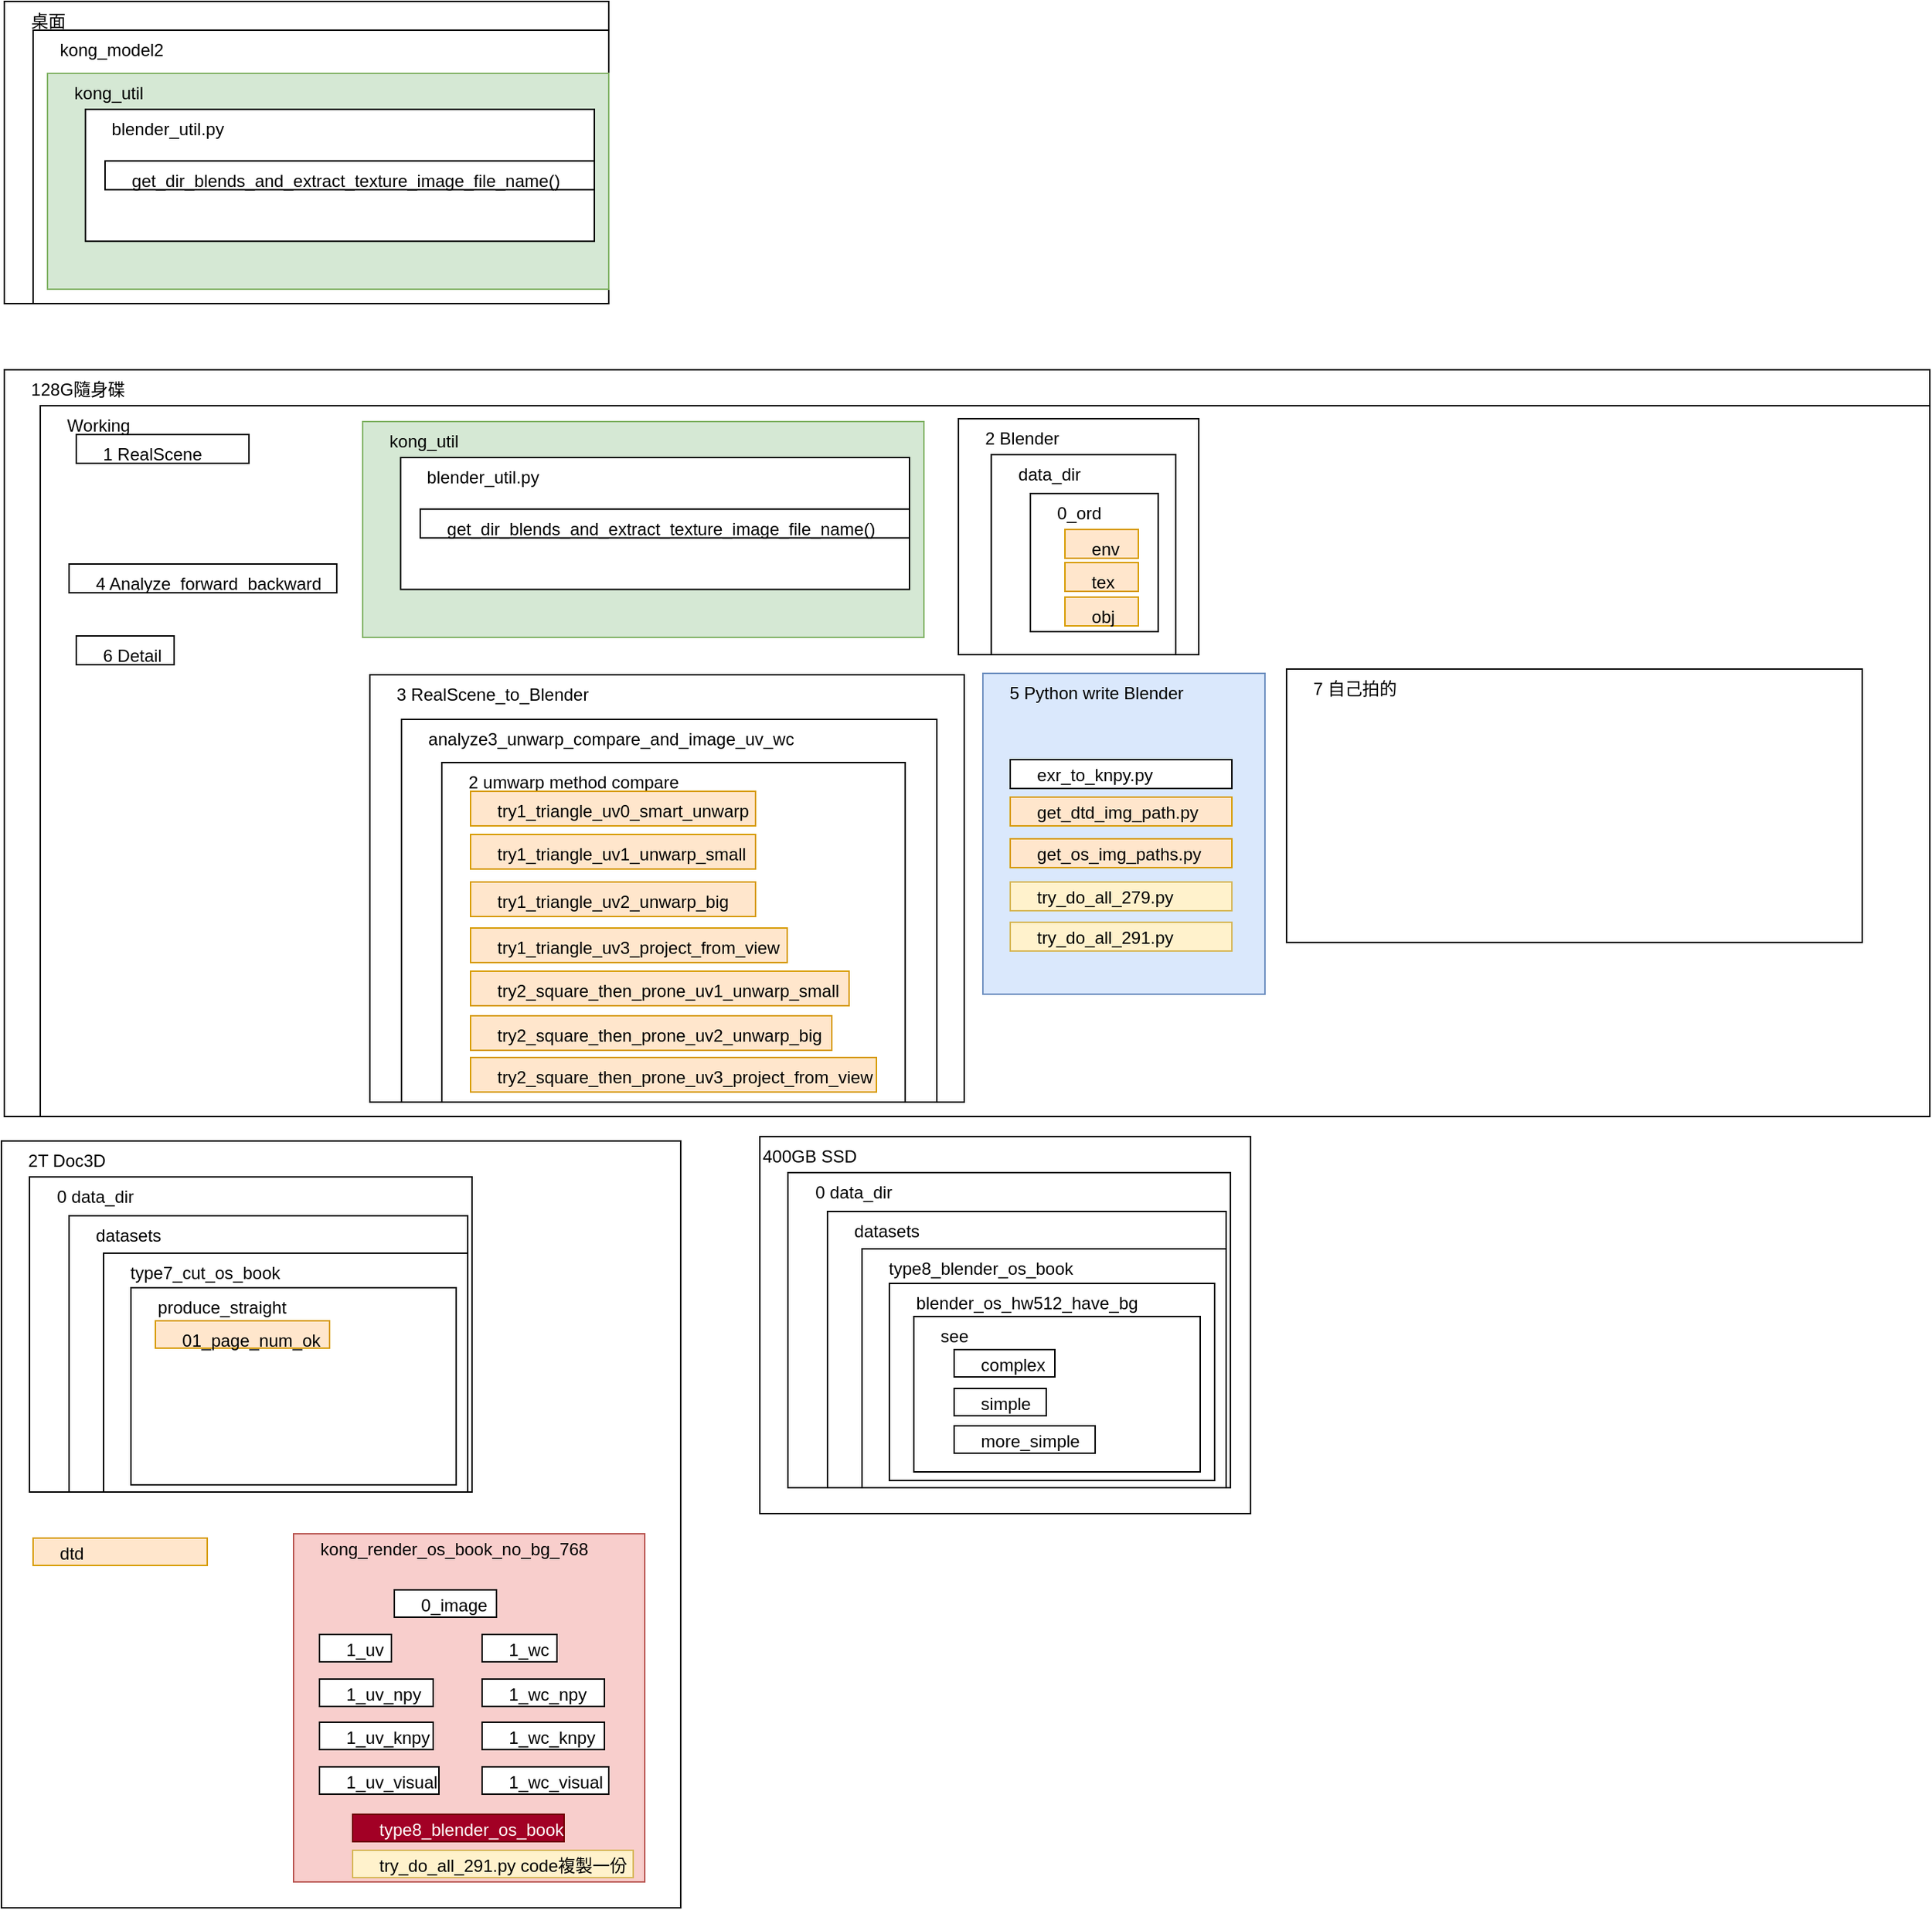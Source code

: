 <mxfile version="15.2.7" type="device"><diagram id="shYHUpJ4Gk1YDNhxxJJf" name="第1頁"><mxGraphModel dx="813" dy="1639" grid="1" gridSize="1" guides="1" tooltips="1" connect="1" arrows="1" fold="1" page="1" pageScale="1" pageWidth="827" pageHeight="1169" math="0" shadow="0"><root><mxCell id="0"/><mxCell id="1" parent="0"/><mxCell id="G3m_WxN0Bgb3e29I5bKy-13" value="&amp;nbsp; &amp;nbsp; &amp;nbsp;桌面" style="rounded=0;whiteSpace=wrap;html=1;container=1;verticalAlign=top;align=left;" parent="1" vertex="1"><mxGeometry x="130" y="-107" width="420" height="210" as="geometry"/></mxCell><mxCell id="G3m_WxN0Bgb3e29I5bKy-1" value="&amp;nbsp; &amp;nbsp; &amp;nbsp;kong_model2" style="rounded=0;whiteSpace=wrap;html=1;container=1;verticalAlign=top;align=left;" parent="G3m_WxN0Bgb3e29I5bKy-13" vertex="1"><mxGeometry x="20" y="20" width="400" height="190" as="geometry"/></mxCell><mxCell id="G3m_WxN0Bgb3e29I5bKy-2" value="&amp;nbsp; &amp;nbsp; &amp;nbsp;kong_util" style="rounded=0;whiteSpace=wrap;html=1;container=1;verticalAlign=top;align=left;fillColor=#d5e8d4;strokeColor=#82b366;" parent="G3m_WxN0Bgb3e29I5bKy-1" vertex="1"><mxGeometry x="10" y="30" width="390" height="150" as="geometry"/></mxCell><mxCell id="G3m_WxN0Bgb3e29I5bKy-3" value="&amp;nbsp; &amp;nbsp; &amp;nbsp;blender_util.py" style="rounded=0;whiteSpace=wrap;html=1;container=1;verticalAlign=top;align=left;" parent="G3m_WxN0Bgb3e29I5bKy-2" vertex="1"><mxGeometry x="26.364" y="25" width="353.636" height="91.667" as="geometry"/></mxCell><mxCell id="G3m_WxN0Bgb3e29I5bKy-5" value="&amp;nbsp; &amp;nbsp; &amp;nbsp;get_dir_blends_and_extract_texture_image_file_name()" style="rounded=0;whiteSpace=wrap;html=1;container=1;verticalAlign=top;align=left;" parent="G3m_WxN0Bgb3e29I5bKy-3" vertex="1"><mxGeometry x="13.636" y="35.83" width="340" height="20" as="geometry"/></mxCell><mxCell id="G3m_WxN0Bgb3e29I5bKy-53" value="&amp;nbsp; &amp;nbsp; &amp;nbsp;2T Doc3D" style="rounded=0;whiteSpace=wrap;html=1;container=1;verticalAlign=top;align=left;" parent="1" vertex="1"><mxGeometry x="128" y="685" width="472" height="533" as="geometry"/></mxCell><mxCell id="G3m_WxN0Bgb3e29I5bKy-54" value="&amp;nbsp; &amp;nbsp; &amp;nbsp;0 data_dir" style="rounded=0;whiteSpace=wrap;html=1;container=1;verticalAlign=top;align=left;" parent="G3m_WxN0Bgb3e29I5bKy-53" vertex="1"><mxGeometry x="19.5" y="25" width="307.5" height="219" as="geometry"><mxRectangle x="19.5" y="25" width="98" height="19" as="alternateBounds"/></mxGeometry></mxCell><mxCell id="G3m_WxN0Bgb3e29I5bKy-55" value="&amp;nbsp; &amp;nbsp; &amp;nbsp;datasets" style="rounded=0;whiteSpace=wrap;html=1;container=1;verticalAlign=top;align=left;" parent="G3m_WxN0Bgb3e29I5bKy-54" vertex="1"><mxGeometry x="27.5" y="27" width="277" height="192" as="geometry"><mxRectangle x="27.5" y="27" width="76" height="19" as="alternateBounds"/></mxGeometry></mxCell><mxCell id="G3m_WxN0Bgb3e29I5bKy-56" value="&amp;nbsp; &amp;nbsp; &amp;nbsp;type7_cut_os_book" style="rounded=0;whiteSpace=wrap;html=1;container=1;verticalAlign=top;align=left;" parent="G3m_WxN0Bgb3e29I5bKy-55" vertex="1"><mxGeometry x="24" y="26" width="253" height="166" as="geometry"><mxRectangle x="24" y="26" width="127" height="19" as="alternateBounds"/></mxGeometry></mxCell><mxCell id="G3m_WxN0Bgb3e29I5bKy-57" value="&amp;nbsp; &amp;nbsp; &amp;nbsp;produce_straight" style="rounded=0;whiteSpace=wrap;html=1;container=1;verticalAlign=top;align=left;" parent="G3m_WxN0Bgb3e29I5bKy-56" vertex="1"><mxGeometry x="19" y="24" width="226" height="137" as="geometry"><mxRectangle x="19" y="24" width="130" height="19" as="alternateBounds"/></mxGeometry></mxCell><mxCell id="G3m_WxN0Bgb3e29I5bKy-58" value="&amp;nbsp; &amp;nbsp; &amp;nbsp;01_page_num_ok" style="rounded=0;whiteSpace=wrap;html=1;container=1;verticalAlign=top;align=left;fillColor=#ffe6cc;strokeColor=#d79b00;" parent="G3m_WxN0Bgb3e29I5bKy-57" vertex="1" collapsed="1"><mxGeometry x="17" y="23" width="121" height="19" as="geometry"><mxRectangle x="17" y="23" width="171" height="85" as="alternateBounds"/></mxGeometry></mxCell><mxCell id="G3m_WxN0Bgb3e29I5bKy-97" value="&amp;nbsp; &amp;nbsp; &amp;nbsp;dtd" style="rounded=0;whiteSpace=wrap;html=1;container=1;verticalAlign=top;align=left;fillColor=#ffe6cc;strokeColor=#d79b00;spacingTop=-3;" parent="G3m_WxN0Bgb3e29I5bKy-53" vertex="1" collapsed="1"><mxGeometry x="22" y="276" width="121" height="19" as="geometry"><mxRectangle x="22" y="276" width="171" height="85" as="alternateBounds"/></mxGeometry></mxCell><mxCell id="G3m_WxN0Bgb3e29I5bKy-98" value="&amp;nbsp; &amp;nbsp; &amp;nbsp;kong_render_os_book_no_bg_768" style="rounded=0;whiteSpace=wrap;html=1;container=1;verticalAlign=top;align=left;fillColor=#f8cecc;strokeColor=#b85450;spacingTop=-3;" parent="G3m_WxN0Bgb3e29I5bKy-53" vertex="1"><mxGeometry x="203" y="273" width="244" height="242" as="geometry"><mxRectangle x="203" y="273" width="220" height="19" as="alternateBounds"/></mxGeometry></mxCell><mxCell id="G3m_WxN0Bgb3e29I5bKy-100" value="&amp;nbsp; &amp;nbsp; &amp;nbsp;1_uv" style="rounded=0;whiteSpace=wrap;html=1;container=1;verticalAlign=top;align=left;spacingTop=-3;" parent="G3m_WxN0Bgb3e29I5bKy-98" vertex="1" collapsed="1"><mxGeometry x="18" y="70" width="50" height="19" as="geometry"><mxRectangle x="234" y="311" width="208" height="104" as="alternateBounds"/></mxGeometry></mxCell><mxCell id="G3m_WxN0Bgb3e29I5bKy-101" value="&amp;nbsp; &amp;nbsp; &amp;nbsp;1_uv_knpy" style="rounded=0;whiteSpace=wrap;html=1;container=1;verticalAlign=top;align=left;spacingTop=-3;" parent="G3m_WxN0Bgb3e29I5bKy-98" vertex="1" collapsed="1"><mxGeometry x="18" y="131" width="79" height="19" as="geometry"><mxRectangle x="234" y="311" width="208" height="104" as="alternateBounds"/></mxGeometry></mxCell><mxCell id="G3m_WxN0Bgb3e29I5bKy-102" value="&amp;nbsp; &amp;nbsp; &amp;nbsp;1_wc_knpy" style="rounded=0;whiteSpace=wrap;html=1;container=1;verticalAlign=top;align=left;spacingTop=-3;" parent="G3m_WxN0Bgb3e29I5bKy-98" vertex="1" collapsed="1"><mxGeometry x="131" y="131" width="85" height="19" as="geometry"><mxRectangle x="234" y="311" width="208" height="104" as="alternateBounds"/></mxGeometry></mxCell><mxCell id="G3m_WxN0Bgb3e29I5bKy-103" value="&amp;nbsp; &amp;nbsp; &amp;nbsp;1_wc" style="rounded=0;whiteSpace=wrap;html=1;container=1;verticalAlign=top;align=left;spacingTop=-3;" parent="G3m_WxN0Bgb3e29I5bKy-98" vertex="1" collapsed="1"><mxGeometry x="131" y="70" width="52" height="19" as="geometry"><mxRectangle x="234" y="311" width="208" height="104" as="alternateBounds"/></mxGeometry></mxCell><mxCell id="G3m_WxN0Bgb3e29I5bKy-104" value="&amp;nbsp; &amp;nbsp; &amp;nbsp;1_uv_npy" style="rounded=0;whiteSpace=wrap;html=1;container=1;verticalAlign=top;align=left;spacingTop=-3;" parent="G3m_WxN0Bgb3e29I5bKy-98" vertex="1" collapsed="1"><mxGeometry x="18" y="101" width="79" height="19" as="geometry"><mxRectangle x="234" y="311" width="208" height="104" as="alternateBounds"/></mxGeometry></mxCell><mxCell id="G3m_WxN0Bgb3e29I5bKy-105" value="&amp;nbsp; &amp;nbsp; &amp;nbsp;1_wc_npy" style="rounded=0;whiteSpace=wrap;html=1;container=1;verticalAlign=top;align=left;spacingTop=-3;" parent="G3m_WxN0Bgb3e29I5bKy-98" vertex="1" collapsed="1"><mxGeometry x="131" y="101" width="85" height="19" as="geometry"><mxRectangle x="234" y="311" width="208" height="104" as="alternateBounds"/></mxGeometry></mxCell><mxCell id="G3m_WxN0Bgb3e29I5bKy-106" value="&amp;nbsp; &amp;nbsp; &amp;nbsp;1_uv_visual" style="rounded=0;whiteSpace=wrap;html=1;container=1;verticalAlign=top;align=left;spacingTop=-3;" parent="G3m_WxN0Bgb3e29I5bKy-98" vertex="1" collapsed="1"><mxGeometry x="18" y="162" width="83" height="19" as="geometry"><mxRectangle x="234" y="311" width="208" height="104" as="alternateBounds"/></mxGeometry></mxCell><mxCell id="G3m_WxN0Bgb3e29I5bKy-107" value="&amp;nbsp; &amp;nbsp; &amp;nbsp;1_wc_visual" style="rounded=0;whiteSpace=wrap;html=1;container=1;verticalAlign=top;align=left;spacingTop=-3;" parent="G3m_WxN0Bgb3e29I5bKy-98" vertex="1" collapsed="1"><mxGeometry x="131" y="162" width="88" height="19" as="geometry"><mxRectangle x="234" y="311" width="208" height="104" as="alternateBounds"/></mxGeometry></mxCell><mxCell id="G3m_WxN0Bgb3e29I5bKy-108" value="&amp;nbsp; &amp;nbsp; &amp;nbsp;0_image" style="rounded=0;whiteSpace=wrap;html=1;container=1;verticalAlign=top;align=left;spacingTop=-3;" parent="G3m_WxN0Bgb3e29I5bKy-98" vertex="1" collapsed="1"><mxGeometry x="70" y="39" width="71" height="19" as="geometry"><mxRectangle x="234" y="311" width="208" height="104" as="alternateBounds"/></mxGeometry></mxCell><mxCell id="G3m_WxN0Bgb3e29I5bKy-109" value="&amp;nbsp; &amp;nbsp; &amp;nbsp;type8_blender_os_book" style="rounded=0;whiteSpace=wrap;html=1;container=1;verticalAlign=top;align=left;spacingTop=-3;fillColor=#a20025;strokeColor=#6F0000;fontColor=#ffffff;" parent="G3m_WxN0Bgb3e29I5bKy-98" vertex="1" collapsed="1"><mxGeometry x="41" y="195" width="147" height="19" as="geometry"><mxRectangle x="234" y="311" width="208" height="104" as="alternateBounds"/></mxGeometry></mxCell><mxCell id="G3m_WxN0Bgb3e29I5bKy-110" value="&amp;nbsp; &amp;nbsp; &amp;nbsp;try_do_all_291.py code複製一份" style="rounded=0;whiteSpace=wrap;html=1;container=1;verticalAlign=top;align=left;spacingTop=-3;fillColor=#fff2cc;strokeColor=#d6b656;" parent="G3m_WxN0Bgb3e29I5bKy-98" vertex="1" collapsed="1"><mxGeometry x="41" y="220" width="195" height="19" as="geometry"><mxRectangle x="234" y="311" width="208" height="104" as="alternateBounds"/></mxGeometry></mxCell><mxCell id="G3m_WxN0Bgb3e29I5bKy-17" value="&amp;nbsp; &amp;nbsp; &amp;nbsp;128G隨身碟" style="rounded=0;whiteSpace=wrap;html=1;container=1;verticalAlign=top;align=left;" parent="1" vertex="1"><mxGeometry x="130" y="149" width="1338" height="519" as="geometry"/></mxCell><mxCell id="G3m_WxN0Bgb3e29I5bKy-9" value="&amp;nbsp; &amp;nbsp; &amp;nbsp;Working" style="rounded=0;whiteSpace=wrap;html=1;container=1;verticalAlign=top;align=left;" parent="G3m_WxN0Bgb3e29I5bKy-17" vertex="1"><mxGeometry x="25" y="25" width="1313" height="494" as="geometry"><mxRectangle x="25" y="25" width="88" height="19" as="alternateBounds"/></mxGeometry></mxCell><mxCell id="G3m_WxN0Bgb3e29I5bKy-10" value="&amp;nbsp; &amp;nbsp; &amp;nbsp;kong_util" style="rounded=0;whiteSpace=wrap;html=1;container=1;verticalAlign=top;align=left;fillColor=#d5e8d4;strokeColor=#82b366;" parent="G3m_WxN0Bgb3e29I5bKy-9" vertex="1"><mxGeometry x="224" y="11" width="390" height="150" as="geometry"><mxRectangle x="224" y="11" width="100" height="20" as="alternateBounds"/></mxGeometry></mxCell><mxCell id="G3m_WxN0Bgb3e29I5bKy-11" value="&amp;nbsp; &amp;nbsp; &amp;nbsp;blender_util.py" style="rounded=0;whiteSpace=wrap;html=1;container=1;verticalAlign=top;align=left;" parent="G3m_WxN0Bgb3e29I5bKy-10" vertex="1"><mxGeometry x="26.364" y="25" width="353.636" height="91.667" as="geometry"/></mxCell><mxCell id="G3m_WxN0Bgb3e29I5bKy-12" value="&amp;nbsp; &amp;nbsp; &amp;nbsp;get_dir_blends_and_extract_texture_image_file_name()" style="rounded=0;whiteSpace=wrap;html=1;container=1;verticalAlign=top;align=left;" parent="G3m_WxN0Bgb3e29I5bKy-11" vertex="1"><mxGeometry x="13.636" y="35.83" width="340" height="20" as="geometry"/></mxCell><mxCell id="G3m_WxN0Bgb3e29I5bKy-21" value="&amp;nbsp; &amp;nbsp; &amp;nbsp;1 RealScene" style="rounded=0;whiteSpace=wrap;html=1;container=1;verticalAlign=top;align=left;" parent="G3m_WxN0Bgb3e29I5bKy-9" vertex="1" collapsed="1"><mxGeometry x="25.0" y="20" width="120" height="20" as="geometry"><mxRectangle x="25.0" y="20" width="400" height="190" as="alternateBounds"/></mxGeometry></mxCell><mxCell id="G3m_WxN0Bgb3e29I5bKy-29" value="&amp;nbsp; &amp;nbsp; &amp;nbsp;2 Blender" style="rounded=0;whiteSpace=wrap;html=1;container=1;verticalAlign=top;align=left;" parent="G3m_WxN0Bgb3e29I5bKy-9" vertex="1"><mxGeometry x="638" y="9" width="167" height="164" as="geometry"><mxRectangle x="353" y="17" width="120" height="20" as="alternateBounds"/></mxGeometry></mxCell><mxCell id="G3m_WxN0Bgb3e29I5bKy-111" value="     data_dir" style="rounded=0;whiteSpace=wrap;container=1;verticalAlign=top;align=left;" parent="G3m_WxN0Bgb3e29I5bKy-29" vertex="1"><mxGeometry x="22.81" y="25" width="128.19" height="139" as="geometry"><mxRectangle x="26" y="27" width="69" height="20" as="alternateBounds"/></mxGeometry></mxCell><mxCell id="G3m_WxN0Bgb3e29I5bKy-112" value="     0_ord" style="rounded=0;whiteSpace=wrap;container=1;verticalAlign=top;align=left;" parent="G3m_WxN0Bgb3e29I5bKy-111" vertex="1"><mxGeometry x="27.2" y="27" width="88.8" height="96" as="geometry"><mxRectangle x="27.2" y="27" width="69" height="20" as="alternateBounds"/></mxGeometry></mxCell><mxCell id="G3m_WxN0Bgb3e29I5bKy-113" value="     env" style="rounded=0;whiteSpace=wrap;container=1;verticalAlign=top;align=left;fillColor=#ffe6cc;strokeColor=#d79b00;" parent="G3m_WxN0Bgb3e29I5bKy-112" vertex="1" collapsed="1"><mxGeometry x="23.99" y="25" width="51.01" height="20" as="geometry"><mxRectangle x="54.19" y="55" width="350.99" height="84" as="alternateBounds"/></mxGeometry></mxCell><mxCell id="G3m_WxN0Bgb3e29I5bKy-114" value="     tex" style="rounded=0;whiteSpace=wrap;container=1;verticalAlign=top;align=left;fillColor=#ffe6cc;strokeColor=#d79b00;" parent="G3m_WxN0Bgb3e29I5bKy-112" vertex="1" collapsed="1"><mxGeometry x="23.99" y="48" width="51.01" height="20" as="geometry"><mxRectangle x="54.19" y="55" width="350.99" height="84" as="alternateBounds"/></mxGeometry></mxCell><mxCell id="G3m_WxN0Bgb3e29I5bKy-115" value="     obj" style="rounded=0;whiteSpace=wrap;container=1;verticalAlign=top;align=left;fillColor=#ffe6cc;strokeColor=#d79b00;" parent="G3m_WxN0Bgb3e29I5bKy-112" vertex="1" collapsed="1"><mxGeometry x="23.99" y="72" width="51.01" height="20" as="geometry"><mxRectangle x="54.19" y="55" width="350.99" height="84" as="alternateBounds"/></mxGeometry></mxCell><mxCell id="G3m_WxN0Bgb3e29I5bKy-33" value="&amp;nbsp; &amp;nbsp; &amp;nbsp;3 RealScene_to_Blender" style="rounded=0;whiteSpace=wrap;html=1;container=1;verticalAlign=top;align=left;" parent="G3m_WxN0Bgb3e29I5bKy-9" vertex="1"><mxGeometry x="229" y="187" width="413" height="297" as="geometry"><mxRectangle x="229" y="76" width="155" height="24" as="alternateBounds"/></mxGeometry></mxCell><mxCell id="G3m_WxN0Bgb3e29I5bKy-60" value="&amp;nbsp; &amp;nbsp; &amp;nbsp;analyze3_unwarp_compare_and_image_uv_wc" style="rounded=0;whiteSpace=wrap;html=1;container=1;verticalAlign=top;align=left;" parent="G3m_WxN0Bgb3e29I5bKy-33" vertex="1"><mxGeometry x="22" y="31" width="372" height="266" as="geometry"><mxRectangle x="22" y="31" width="274" height="24" as="alternateBounds"/></mxGeometry></mxCell><mxCell id="G3m_WxN0Bgb3e29I5bKy-61" value="&amp;nbsp; &amp;nbsp; &amp;nbsp;2 umwarp method compare" style="rounded=0;whiteSpace=wrap;html=1;container=1;verticalAlign=top;align=left;" parent="G3m_WxN0Bgb3e29I5bKy-60" vertex="1"><mxGeometry x="28" y="30" width="322" height="236" as="geometry"><mxRectangle x="28" y="30" width="213" height="24" as="alternateBounds"/></mxGeometry></mxCell><mxCell id="G3m_WxN0Bgb3e29I5bKy-65" value="&amp;nbsp; &amp;nbsp; &amp;nbsp;try1_triangle_uv0_smart_unwarp" style="rounded=0;whiteSpace=wrap;html=1;container=1;verticalAlign=top;align=left;fillColor=#ffe6cc;strokeColor=#d79b00;" parent="G3m_WxN0Bgb3e29I5bKy-61" vertex="1" collapsed="1"><mxGeometry x="20" y="20" width="198" height="24" as="geometry"><mxRectangle x="27" y="25" width="378" height="164" as="alternateBounds"/></mxGeometry></mxCell><mxCell id="G3m_WxN0Bgb3e29I5bKy-66" value="&amp;nbsp; &amp;nbsp; &amp;nbsp;try1_triangle_uv1_unwarp_small" style="rounded=0;whiteSpace=wrap;html=1;container=1;verticalAlign=top;align=left;fillColor=#ffe6cc;strokeColor=#d79b00;" parent="G3m_WxN0Bgb3e29I5bKy-61" vertex="1" collapsed="1"><mxGeometry x="20" y="50" width="198" height="24" as="geometry"><mxRectangle x="27" y="25" width="378" height="164" as="alternateBounds"/></mxGeometry></mxCell><mxCell id="G3m_WxN0Bgb3e29I5bKy-67" value="&amp;nbsp; &amp;nbsp; &amp;nbsp;try1_triangle_uv2_unwarp_big" style="rounded=0;whiteSpace=wrap;html=1;container=1;verticalAlign=top;align=left;fillColor=#ffe6cc;strokeColor=#d79b00;" parent="G3m_WxN0Bgb3e29I5bKy-61" vertex="1" collapsed="1"><mxGeometry x="20" y="83" width="198" height="24" as="geometry"><mxRectangle x="27" y="25" width="378" height="164" as="alternateBounds"/></mxGeometry></mxCell><mxCell id="G3m_WxN0Bgb3e29I5bKy-68" value="&amp;nbsp; &amp;nbsp; &amp;nbsp;try1_triangle_uv3_project_from_view" style="rounded=0;whiteSpace=wrap;html=1;container=1;verticalAlign=top;align=left;fillColor=#ffe6cc;strokeColor=#d79b00;" parent="G3m_WxN0Bgb3e29I5bKy-61" vertex="1" collapsed="1"><mxGeometry x="20" y="115" width="220" height="24" as="geometry"><mxRectangle x="27" y="25" width="378" height="164" as="alternateBounds"/></mxGeometry></mxCell><mxCell id="G3m_WxN0Bgb3e29I5bKy-69" value="&amp;nbsp; &amp;nbsp; &amp;nbsp;try2_square_then_prone_uv1_unwarp_small" style="rounded=0;whiteSpace=wrap;html=1;container=1;verticalAlign=top;align=left;fillColor=#ffe6cc;strokeColor=#d79b00;" parent="G3m_WxN0Bgb3e29I5bKy-61" vertex="1" collapsed="1"><mxGeometry x="20" y="145" width="263" height="24" as="geometry"><mxRectangle x="27" y="25" width="378" height="164" as="alternateBounds"/></mxGeometry></mxCell><mxCell id="G3m_WxN0Bgb3e29I5bKy-70" value="&amp;nbsp; &amp;nbsp; &amp;nbsp;try2_square_then_prone_uv2_unwarp_big" style="rounded=0;whiteSpace=wrap;html=1;container=1;verticalAlign=top;align=left;fillColor=#ffe6cc;strokeColor=#d79b00;" parent="G3m_WxN0Bgb3e29I5bKy-61" vertex="1" collapsed="1"><mxGeometry x="20" y="176" width="251" height="24" as="geometry"><mxRectangle x="27" y="25" width="378" height="164" as="alternateBounds"/></mxGeometry></mxCell><mxCell id="G3m_WxN0Bgb3e29I5bKy-71" value="&amp;nbsp; &amp;nbsp; &amp;nbsp;try2_square_then_prone_uv3_project_from_view" style="rounded=0;whiteSpace=wrap;html=1;container=1;verticalAlign=top;align=left;fillColor=#ffe6cc;strokeColor=#d79b00;" parent="G3m_WxN0Bgb3e29I5bKy-61" vertex="1" collapsed="1"><mxGeometry x="20" y="205" width="282" height="24" as="geometry"><mxRectangle x="27" y="25" width="378" height="164" as="alternateBounds"/></mxGeometry></mxCell><mxCell id="G3m_WxN0Bgb3e29I5bKy-37" value="&amp;nbsp; &amp;nbsp; &amp;nbsp;4 Analyze_forward_backward" style="rounded=0;whiteSpace=wrap;html=1;container=1;verticalAlign=top;align=left;" parent="G3m_WxN0Bgb3e29I5bKy-9" vertex="1" collapsed="1"><mxGeometry x="20" y="110" width="186" height="20" as="geometry"><mxRectangle x="220" y="12" width="400" height="190" as="alternateBounds"/></mxGeometry></mxCell><mxCell id="G3m_WxN0Bgb3e29I5bKy-45" value="&amp;nbsp; &amp;nbsp; &amp;nbsp;6 Detail" style="rounded=0;whiteSpace=wrap;html=1;container=1;verticalAlign=top;align=left;" parent="G3m_WxN0Bgb3e29I5bKy-9" vertex="1" collapsed="1"><mxGeometry x="25" y="160" width="68" height="20" as="geometry"><mxRectangle x="25" y="160" width="400" height="190" as="alternateBounds"/></mxGeometry></mxCell><mxCell id="G3m_WxN0Bgb3e29I5bKy-41" value="&amp;nbsp; &amp;nbsp; &amp;nbsp;5 Python write Blender" style="rounded=0;whiteSpace=wrap;html=1;container=1;verticalAlign=top;align=left;fillColor=#dae8fc;strokeColor=#6c8ebf;" parent="G3m_WxN0Bgb3e29I5bKy-9" vertex="1"><mxGeometry x="655" y="186" width="196" height="223" as="geometry"><mxRectangle x="18" y="193" width="154" height="20" as="alternateBounds"/></mxGeometry></mxCell><mxCell id="G3m_WxN0Bgb3e29I5bKy-92" value="&amp;nbsp; &amp;nbsp; &amp;nbsp;try_do_all_291.py" style="rounded=0;whiteSpace=wrap;html=1;container=1;verticalAlign=top;align=left;spacingTop=-3;fillColor=#fff2cc;strokeColor=#d6b656;" parent="G3m_WxN0Bgb3e29I5bKy-41" vertex="1" collapsed="1"><mxGeometry x="19" y="173" width="154" height="20" as="geometry"><mxRectangle x="19" y="33" width="400" height="190" as="alternateBounds"/></mxGeometry></mxCell><mxCell id="G3m_WxN0Bgb3e29I5bKy-93" value="&amp;nbsp; &amp;nbsp; &amp;nbsp;try_do_all_279.py" style="rounded=0;whiteSpace=wrap;html=1;container=1;verticalAlign=top;align=left;spacingTop=-3;fillColor=#fff2cc;strokeColor=#d6b656;" parent="G3m_WxN0Bgb3e29I5bKy-41" vertex="1" collapsed="1"><mxGeometry x="19" y="145" width="154" height="20" as="geometry"><mxRectangle x="19" y="33" width="400" height="190" as="alternateBounds"/></mxGeometry></mxCell><mxCell id="G3m_WxN0Bgb3e29I5bKy-94" value="&amp;nbsp; &amp;nbsp; &amp;nbsp;get_os_img_paths.py" style="rounded=0;whiteSpace=wrap;html=1;container=1;verticalAlign=top;align=left;spacingTop=-3;fillColor=#ffe6cc;strokeColor=#d79b00;" parent="G3m_WxN0Bgb3e29I5bKy-41" vertex="1" collapsed="1"><mxGeometry x="19" y="115" width="154" height="20" as="geometry"><mxRectangle x="19" y="33" width="400" height="190" as="alternateBounds"/></mxGeometry></mxCell><mxCell id="G3m_WxN0Bgb3e29I5bKy-95" value="&amp;nbsp; &amp;nbsp; &amp;nbsp;get_dtd_img_path.py" style="rounded=0;whiteSpace=wrap;html=1;container=1;verticalAlign=top;align=left;spacingTop=-3;fillColor=#ffe6cc;strokeColor=#d79b00;" parent="G3m_WxN0Bgb3e29I5bKy-41" vertex="1" collapsed="1"><mxGeometry x="19" y="86" width="154" height="20" as="geometry"><mxRectangle x="19" y="33" width="400" height="190" as="alternateBounds"/></mxGeometry></mxCell><mxCell id="G3m_WxN0Bgb3e29I5bKy-96" value="&amp;nbsp; &amp;nbsp; &amp;nbsp;exr_to_knpy.py" style="rounded=0;whiteSpace=wrap;html=1;container=1;verticalAlign=top;align=left;spacingTop=-3;" parent="G3m_WxN0Bgb3e29I5bKy-41" vertex="1" collapsed="1"><mxGeometry x="19" y="60" width="154" height="20" as="geometry"><mxRectangle x="19" y="33" width="400" height="190" as="alternateBounds"/></mxGeometry></mxCell><mxCell id="G3m_WxN0Bgb3e29I5bKy-49" value="&amp;nbsp; &amp;nbsp; &amp;nbsp;7 自己拍的" style="rounded=0;whiteSpace=wrap;html=1;container=1;verticalAlign=top;align=left;" parent="G3m_WxN0Bgb3e29I5bKy-9" vertex="1"><mxGeometry x="866" y="183" width="400" height="190" as="geometry"><mxRectangle x="495" y="78" width="83" height="20" as="alternateBounds"/></mxGeometry></mxCell><mxCell id="HkTrrs6W32nUQu-JVerr-1" value="400GB SSD" style="rounded=0;whiteSpace=wrap;html=1;container=1;verticalAlign=top;align=left;" vertex="1" parent="1"><mxGeometry x="655" y="682" width="341" height="262" as="geometry"/></mxCell><mxCell id="HkTrrs6W32nUQu-JVerr-2" value="&amp;nbsp; &amp;nbsp; &amp;nbsp;0 data_dir" style="rounded=0;whiteSpace=wrap;html=1;container=1;verticalAlign=top;align=left;" vertex="1" parent="HkTrrs6W32nUQu-JVerr-1"><mxGeometry x="19.5" y="25" width="307.5" height="219" as="geometry"><mxRectangle x="19.5" y="25" width="98" height="19" as="alternateBounds"/></mxGeometry></mxCell><mxCell id="HkTrrs6W32nUQu-JVerr-3" value="&amp;nbsp; &amp;nbsp; &amp;nbsp;datasets" style="rounded=0;whiteSpace=wrap;html=1;container=1;verticalAlign=top;align=left;" vertex="1" parent="HkTrrs6W32nUQu-JVerr-2"><mxGeometry x="27.5" y="27" width="277" height="192" as="geometry"><mxRectangle x="27.5" y="27" width="76" height="19" as="alternateBounds"/></mxGeometry></mxCell><mxCell id="HkTrrs6W32nUQu-JVerr-4" value="&amp;nbsp; &amp;nbsp; &amp;nbsp;type8_blender_os_book" style="rounded=0;whiteSpace=wrap;html=1;container=1;verticalAlign=top;align=left;" vertex="1" parent="HkTrrs6W32nUQu-JVerr-3"><mxGeometry x="24" y="26" width="253" height="166" as="geometry"><mxRectangle x="24" y="26" width="127" height="19" as="alternateBounds"/></mxGeometry></mxCell><mxCell id="HkTrrs6W32nUQu-JVerr-5" value="&amp;nbsp; &amp;nbsp; &amp;nbsp;blender_os_hw512_have_bg" style="rounded=0;whiteSpace=wrap;html=1;container=1;verticalAlign=top;align=left;" vertex="1" parent="HkTrrs6W32nUQu-JVerr-4"><mxGeometry x="19" y="24" width="226" height="137" as="geometry"><mxRectangle x="19" y="24" width="130" height="19" as="alternateBounds"/></mxGeometry></mxCell><mxCell id="HkTrrs6W32nUQu-JVerr-6" value="&amp;nbsp; &amp;nbsp; &amp;nbsp;see" style="rounded=0;whiteSpace=wrap;html=1;container=1;verticalAlign=top;align=left;" vertex="1" parent="HkTrrs6W32nUQu-JVerr-5"><mxGeometry x="17" y="23" width="199" height="108" as="geometry"><mxRectangle x="17" y="23" width="121" height="19" as="alternateBounds"/></mxGeometry></mxCell><mxCell id="HkTrrs6W32nUQu-JVerr-20" value="&amp;nbsp; &amp;nbsp; &amp;nbsp;complex" style="rounded=0;whiteSpace=wrap;html=1;container=1;verticalAlign=top;align=left;spacingTop=-3;" vertex="1" collapsed="1" parent="HkTrrs6W32nUQu-JVerr-6"><mxGeometry x="28" y="23" width="70" height="19" as="geometry"><mxRectangle x="28" y="23" width="158" height="33" as="alternateBounds"/></mxGeometry></mxCell><mxCell id="HkTrrs6W32nUQu-JVerr-21" value="&amp;nbsp; &amp;nbsp; &amp;nbsp;simple" style="rounded=0;whiteSpace=wrap;html=1;container=1;verticalAlign=top;align=left;spacingTop=-3;" vertex="1" collapsed="1" parent="HkTrrs6W32nUQu-JVerr-6"><mxGeometry x="28" y="50" width="64" height="19" as="geometry"><mxRectangle x="28" y="23" width="158" height="33" as="alternateBounds"/></mxGeometry></mxCell><mxCell id="HkTrrs6W32nUQu-JVerr-22" value="&amp;nbsp; &amp;nbsp; &amp;nbsp;more_simple" style="rounded=0;whiteSpace=wrap;html=1;container=1;verticalAlign=top;align=left;spacingTop=-3;" vertex="1" collapsed="1" parent="HkTrrs6W32nUQu-JVerr-6"><mxGeometry x="28" y="76" width="98" height="19" as="geometry"><mxRectangle x="28" y="23" width="158" height="33" as="alternateBounds"/></mxGeometry></mxCell></root></mxGraphModel></diagram></mxfile>